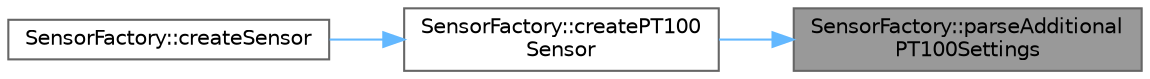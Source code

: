 digraph "SensorFactory::parseAdditionalPT100Settings"
{
 // LATEX_PDF_SIZE
  bgcolor="transparent";
  edge [fontname=Helvetica,fontsize=10,labelfontname=Helvetica,labelfontsize=10];
  node [fontname=Helvetica,fontsize=10,shape=box,height=0.2,width=0.4];
  rankdir="RL";
  Node1 [id="Node000001",label="SensorFactory::parseAdditional\lPT100Settings",height=0.2,width=0.4,color="gray40", fillcolor="grey60", style="filled", fontcolor="black",tooltip="Parse additional settings for PT100 sensors."];
  Node1 -> Node2 [id="edge1_Node000001_Node000002",dir="back",color="steelblue1",style="solid",tooltip=" "];
  Node2 [id="Node000002",label="SensorFactory::createPT100\lSensor",height=0.2,width=0.4,color="grey40", fillcolor="white", style="filled",URL="$class_sensor_factory.html#aa0c52f1bf3ba0ed17fc3f2d84113e926",tooltip="Create a PT100 RTD sensor instance."];
  Node2 -> Node3 [id="edge2_Node000002_Node000003",dir="back",color="steelblue1",style="solid",tooltip=" "];
  Node3 [id="Node000003",label="SensorFactory::createSensor",height=0.2,width=0.4,color="grey40", fillcolor="white", style="filled",URL="$class_sensor_factory.html#a1a691b564c1b5a5f4ce08989980da7f1",tooltip="Create a sensor instance based on the provided configuration."];
}
